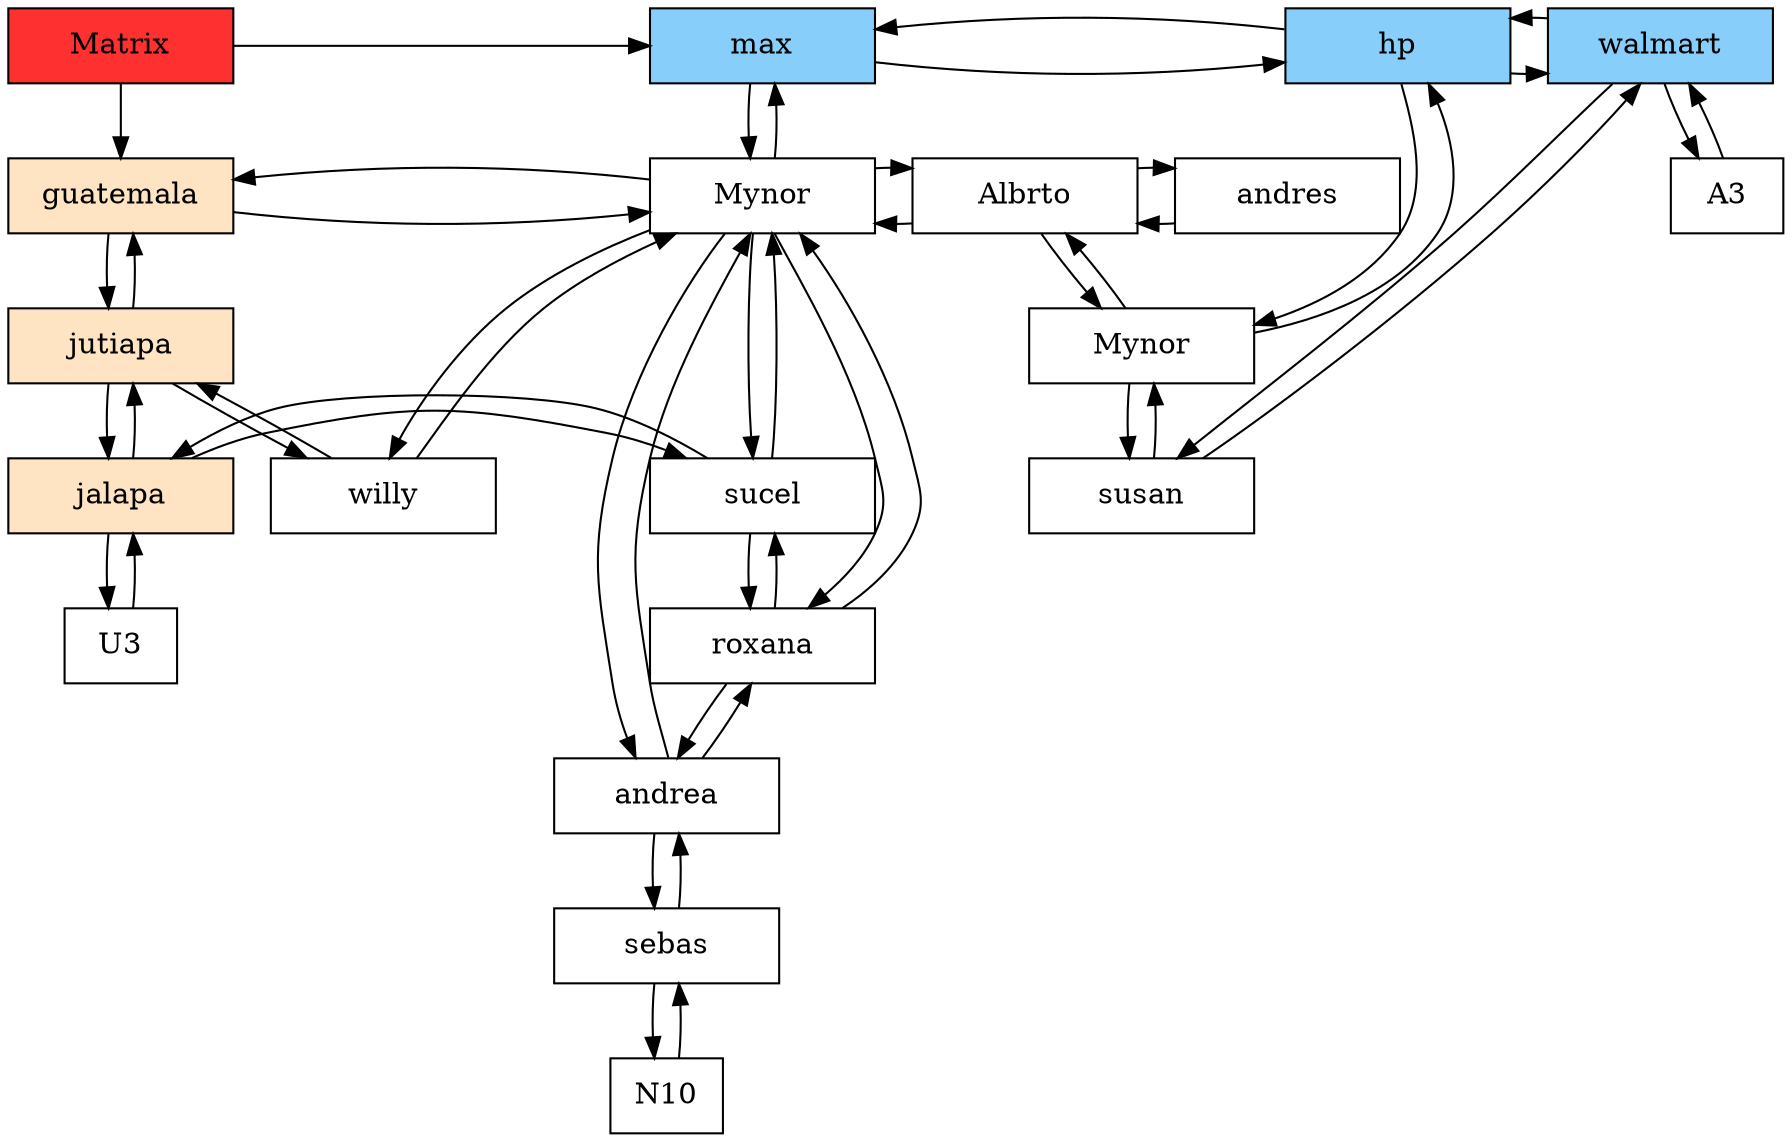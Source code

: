 digraph a{
node[shape=box];
C014B6570[ label = "Matrix", width = 1.5, style = filled, fillcolor = firebrick1, group = 1 ];
U0 [label = "guatemala"    pos = "5.3, 3.5!" width = 1.5 style = filled, fillcolor = bisque1, group = 1 ];
U1 [label = "jutiapa"    pos = "5.3, 3.5!" width = 1.5 style = filled, fillcolor = bisque1, group = 1 ];
U2 [label = "jalapa"    pos = "5.3, 3.5!" width = 1.5 style = filled, fillcolor = bisque1, group = 1 ];
C014B6570->U0
U0-> U1
U1-> U0
U1-> U2
U2-> U1
U2-> U3
U3-> U2


A0 [label = max   width = 1.5 style = filled, fillcolor = lightskyblue, group = 2 ];
A1 [label = hp   width = 1.5 style = filled, fillcolor = lightskyblue, group = 3 ];
A2 [label = walmart   width = 1.5 style = filled, fillcolor = lightskyblue, group = 4 ];
C014B6570->A0
A0-> A1
A1-> A0
A1-> A2
A2-> A1
A2-> A3
A3-> A2
{rank = same;
C014B6570;
A0;
A1;
A2;
}


N0[label ="Mynor" width = 1.5, group =0];
N1[label ="Albrto" width = 1.5, group =0];
N2[label ="andres" width = 1.5, group =0];
N3[label ="Mynor" width = 1.5, group =0];
N4[label ="susan" width = 1.5, group =0];
N5[label ="willy" width = 1.5, group =0];
N6[label ="sucel" width = 1.5, group =0];
N7[label ="roxana" width = 1.5, group =0];
N8[label ="andrea" width = 1.5, group =0];
N9[label ="sebas" width = 1.5, group =0];

U0-> N0
N0->U0
A0->N0;
N0->A0;
N1->N0;
N0->N1;
N2->N1;
N1->N2;
N3->N1;
N1->N3;
A1->N3;
N3->A1;
N4-> N3
N3-> N4
A2->N4;
N4->A2;
U1-> N5
N5->U1
N5->N0;
N0->N5;
U2-> N6
N6->U2
N6->N0;
N0->N6;
N7-> N6
N6-> N7
N7->N0;
N0->N7;
N8-> N7
N7-> N8
N8->N0;
N0->N8;
N9->N8;
N8->N9;
N10->N9;
N9->N10;

{rank = same;U0;N0;N1;N2;}
{rank = same;U1;N3;}
{rank = same;U2;N4;N5;N6;}
}
